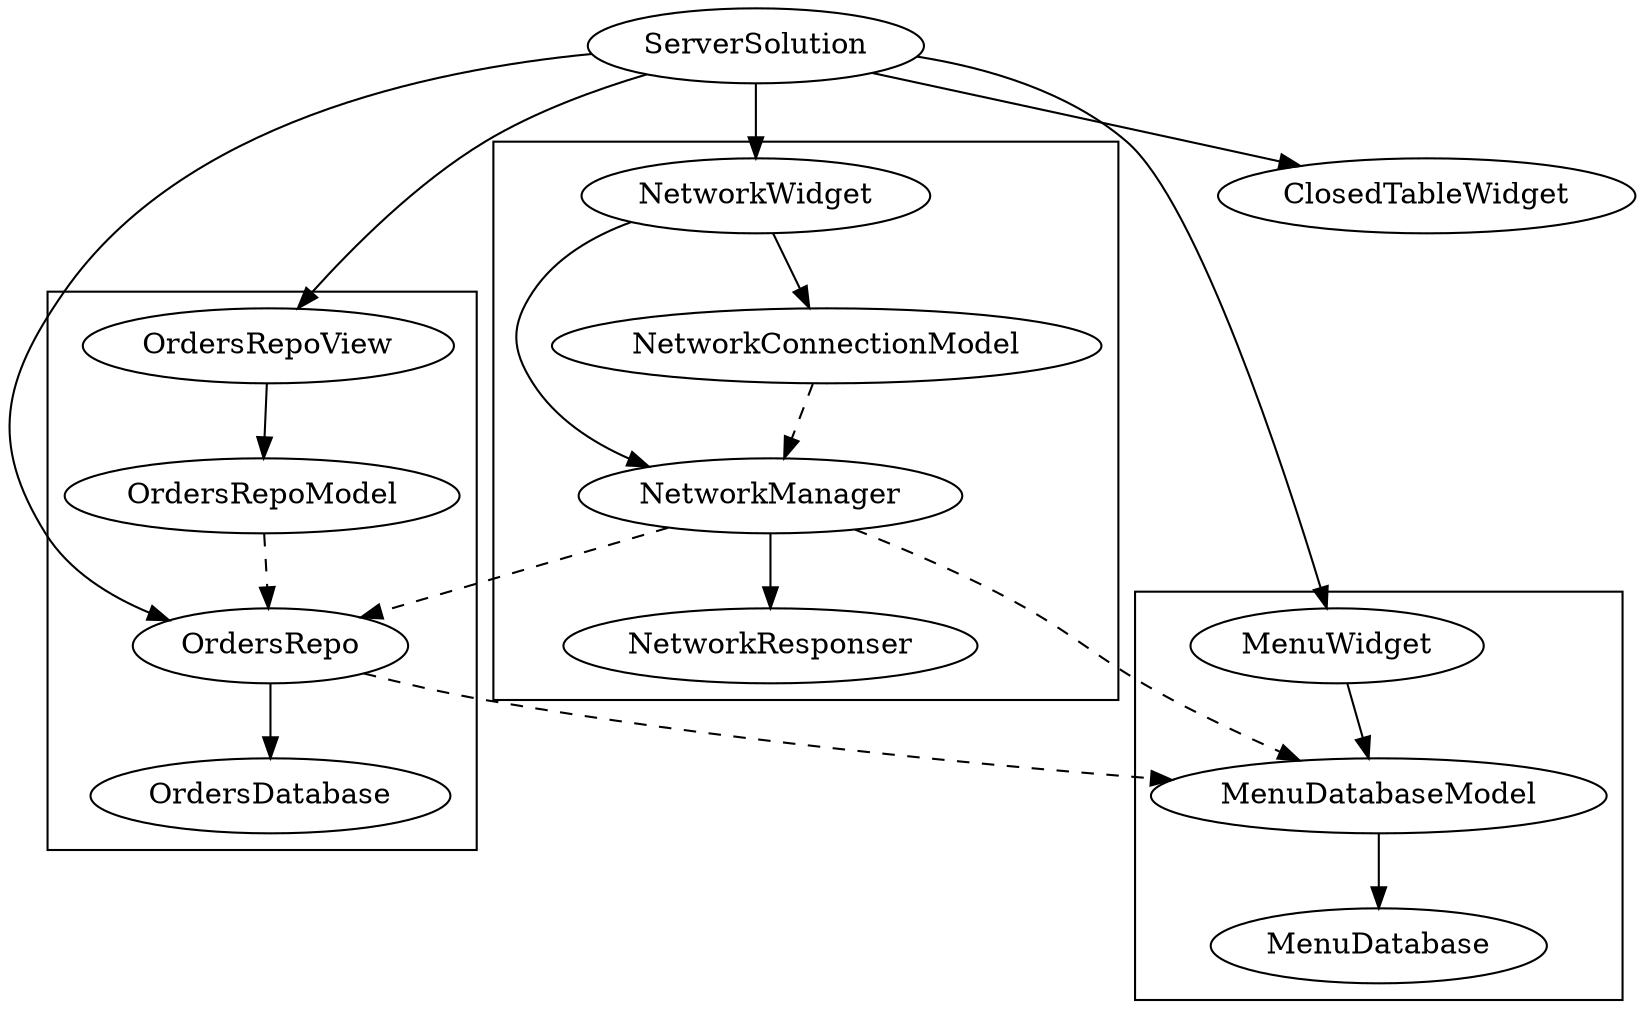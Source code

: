 digraph G {
    graph [overlap=false];
    node [overlap=false];
    edge [overlap=false];

    ServerSolution->OrdersRepo;
    ServerSolution->MenuWidget;
    ServerSolution->NetworkWidget;
    ServerSolution->OrdersRepoView;
    ServerSolution->ClosedTableWidget;

    MenuWidget->MenuDatabaseModel;
    MenuDatabaseModel->MenuDatabase;

    NetworkWidget->NetworkManager;
    NetworkWidget->NetworkConnectionModel;
    NetworkConnectionModel->NetworkManager [style="dashed"];
    NetworkManager->NetworkResponser;
    NetworkManager->OrdersRepo [style="dashed"];
    NetworkManager->MenuDatabaseModel [style="dashed"];

    OrdersRepoView->OrdersRepoModel;
    OrdersRepoModel->OrdersRepo [style="dashed"];
    OrdersRepo->OrdersDatabase;
    OrdersRepo->MenuDatabaseModel [style="dashed"];

    subgraph cluster0 {
        graph [overlap=false];
        node [overlap=false];
        edge [overlap=false];

        MenuWidget;
        MenuDatabaseModel;
        MenuDatabase;
    }

    subgraph cluster1 {
        graph [overlap=false];
        node [overlap=false];
        edge [overlap=false];

        OrdersRepo;
        OrdersDatabase;
        OrdersRepoModel;
        OrdersRepoView;
    }

    subgraph cluster3 {
        graph [overlap=false];
        node [overlap=false];
        edge [overlap=false];

        NetworkWidget;
        NetworkConnectionModel;
        NetworkManager;
        NetworkResponser;
    }
}
